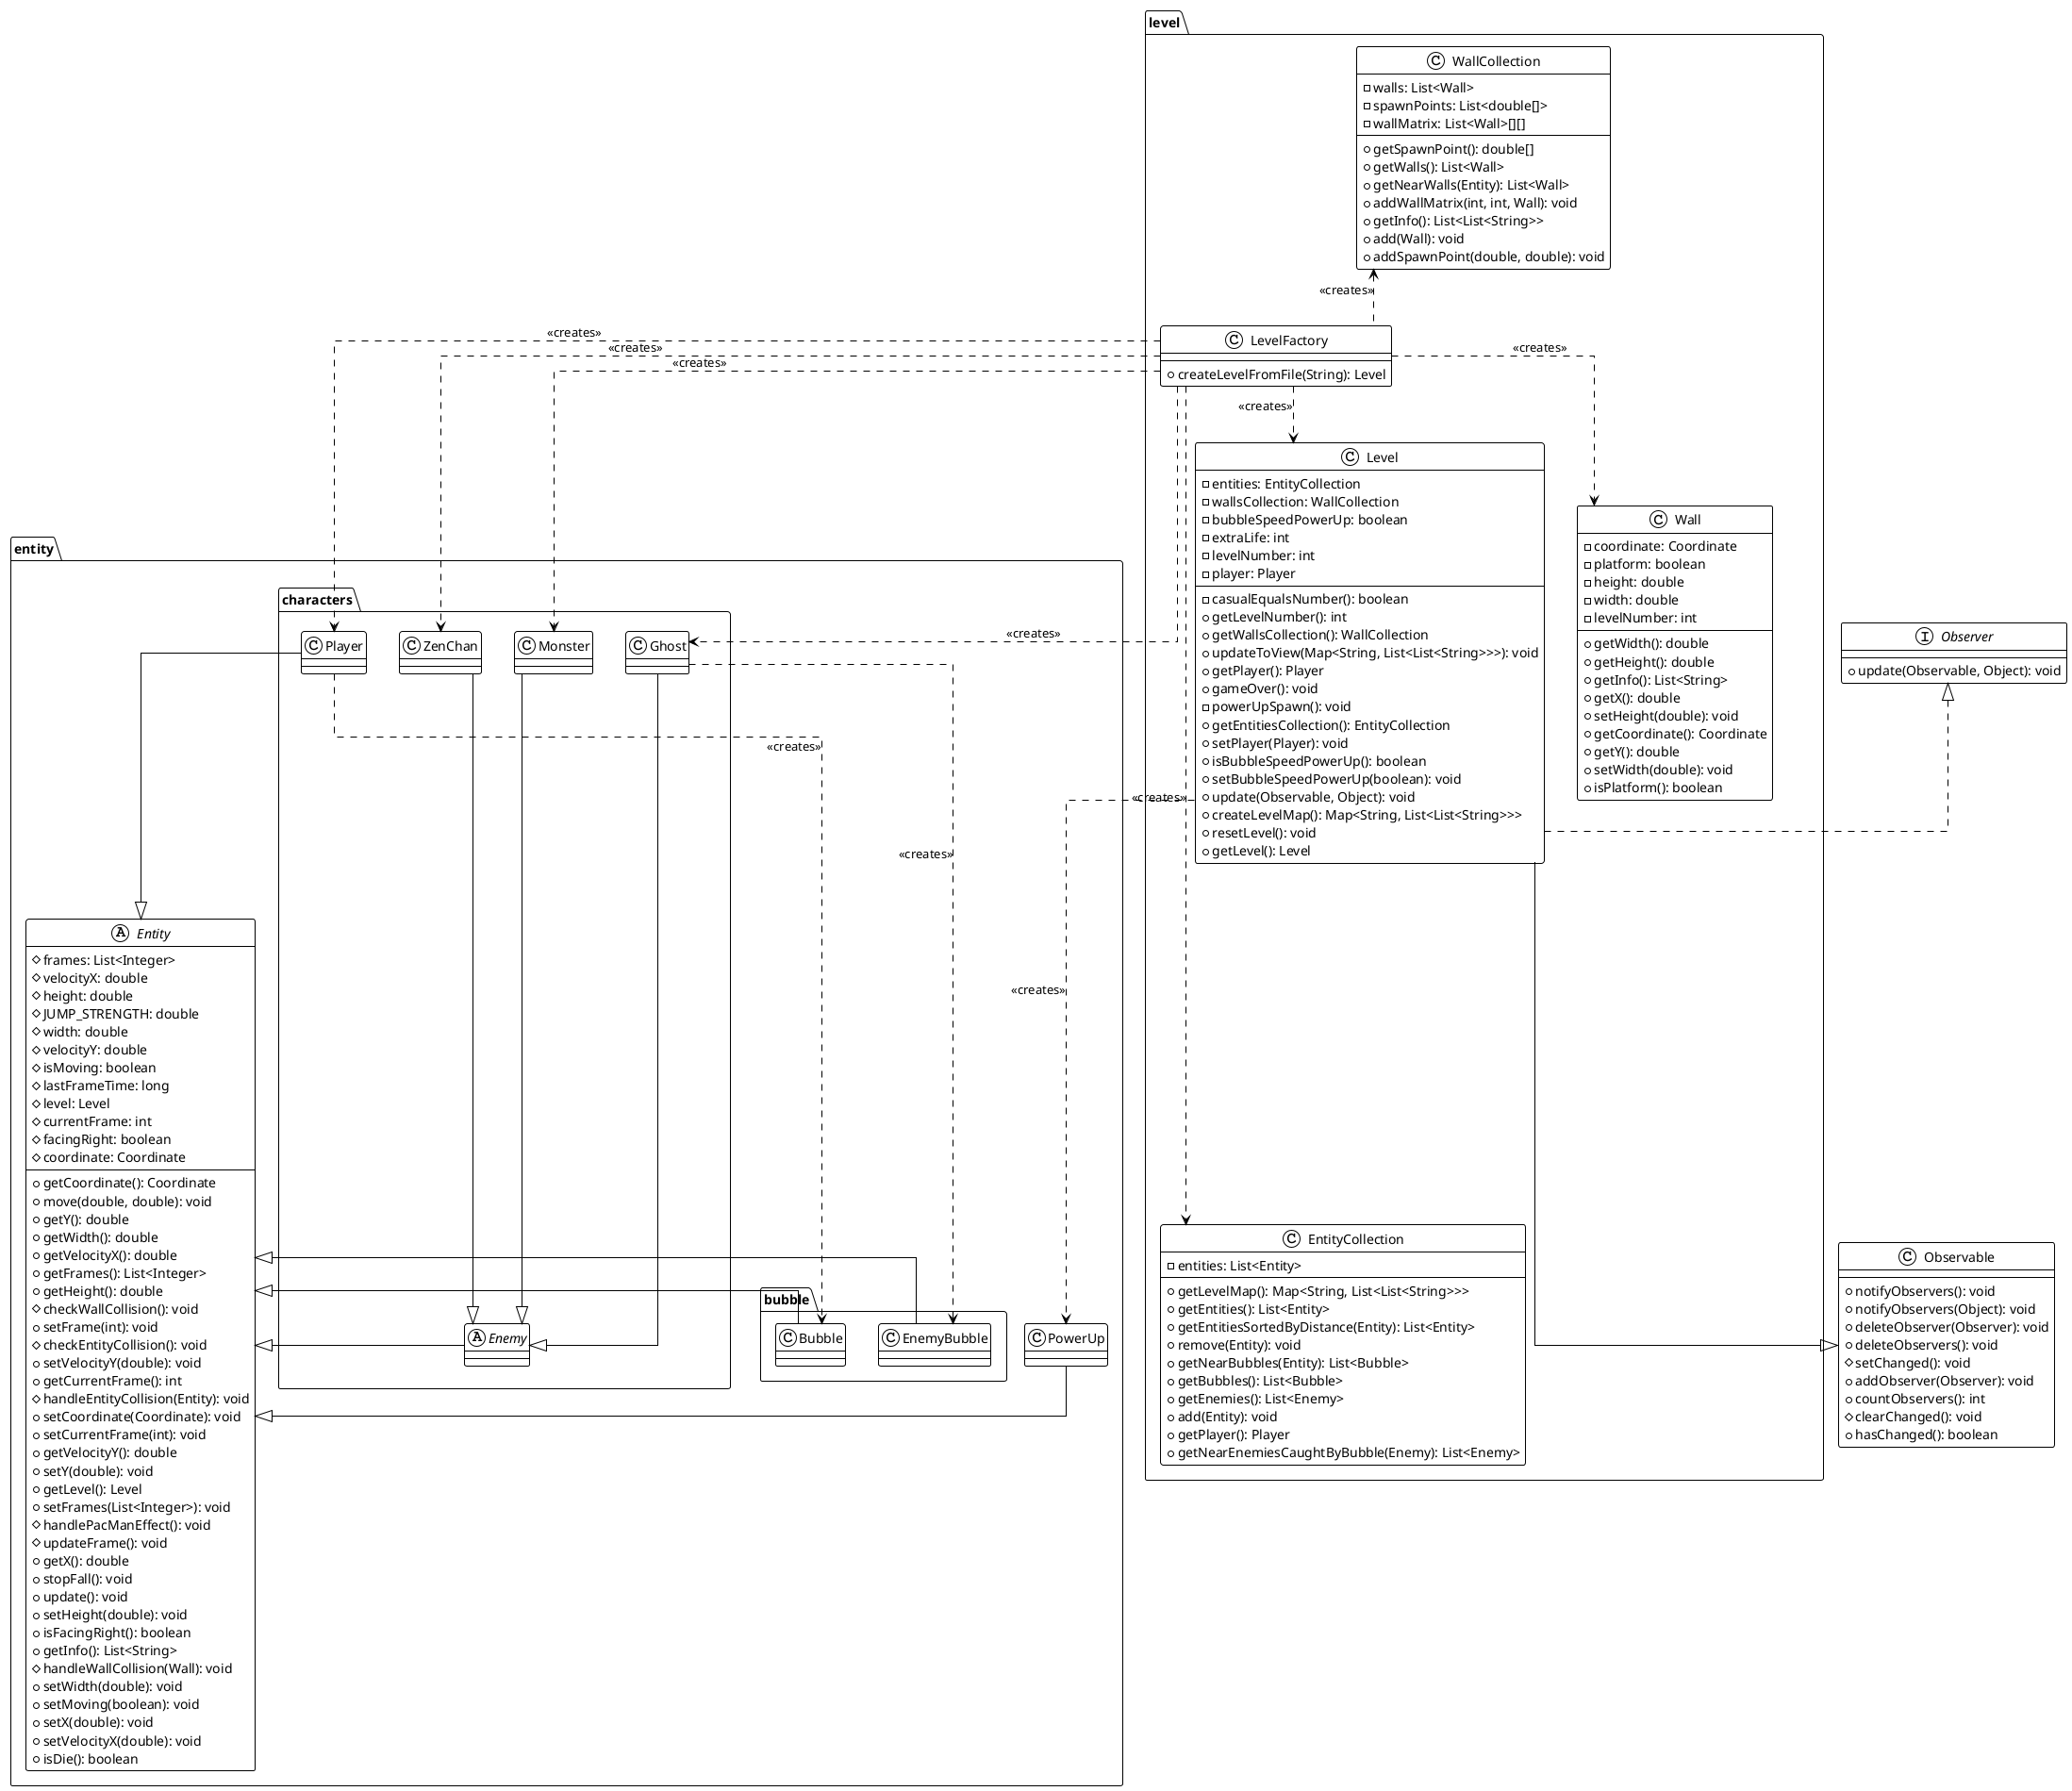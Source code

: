 @startuml

!theme plain
top to bottom direction
skinparam linetype ortho
skinparam groupInheritance true
class Observable {
  + notifyObservers(): void
  + notifyObservers(Object): void
  + deleteObserver(Observer): void
  + deleteObservers(): void
  # setChanged(): void
  + addObserver(Observer): void
  + countObservers(): int
  # clearChanged(): void
  + hasChanged(): boolean
}
interface Observer{
  + update(Observable, Object): void
}
package level{
        class EntityCollection {
          - entities: List<Entity>
          + getLevelMap(): Map<String, List<List<String>>>
          + getEntities(): List<Entity>
          + getEntitiesSortedByDistance(Entity): List<Entity>
          + remove(Entity): void
          + getNearBubbles(Entity): List<Bubble>
          + getBubbles(): List<Bubble>
          + getEnemies(): List<Enemy>
          + add(Entity): void
          + getPlayer(): Player
          + getNearEnemiesCaughtByBubble(Enemy): List<Enemy>
        }
        class Level {
          - entities: EntityCollection
          - wallsCollection: WallCollection
          - bubbleSpeedPowerUp: boolean
          - extraLife: int
          - levelNumber: int
          - player: Player
          - casualEqualsNumber(): boolean
          + getLevelNumber(): int
          + getWallsCollection(): WallCollection
          + updateToView(Map<String, List<List<String>>>): void
          + getPlayer(): Player
          + gameOver(): void
          - powerUpSpawn(): void
          + getEntitiesCollection(): EntityCollection
          + setPlayer(Player): void
          + isBubbleSpeedPowerUp(): boolean
          + setBubbleSpeedPowerUp(boolean): void
          + update(Observable, Object): void
          + createLevelMap(): Map<String, List<List<String>>>
          + resetLevel(): void
          + getLevel(): Level
        }

        class LevelFactory {
          + createLevelFromFile(String): Level
        }
        class Wall {
          - coordinate: Coordinate
          - platform: boolean
          - height: double
          - width: double
          - levelNumber: int
          + getWidth(): double
          + getHeight(): double
          + getInfo(): List<String>
          + getX(): double
          + setHeight(double): void
          + getCoordinate(): Coordinate
          + getY(): double
          + setWidth(double): void
          + isPlatform(): boolean
        }
        class WallCollection {
          - walls: List<Wall>
          - spawnPoints: List<double[]>
          - wallMatrix: List<Wall>[][]
          + getSpawnPoint(): double[]
          + getWalls(): List<Wall>
          + getNearWalls(Entity): List<Wall>
          + addWallMatrix(int, int, Wall): void
          + getInfo(): List<List<String>>
          + add(Wall): void
          + addSpawnPoint(double, double): void
        }
}
package entity{
    abstract class  Entity {
      # frames: List<Integer>
      # velocityX: double
      # height: double
      # JUMP_STRENGTH: double
      # width: double
      # velocityY: double
      # isMoving: boolean
      # lastFrameTime: long
      # level: Level
      # currentFrame: int
      # facingRight: boolean
      # coordinate: Coordinate
      + getCoordinate(): Coordinate
      + move(double, double): void
      + getY(): double
      + getWidth(): double
      + getVelocityX(): double
      + getFrames(): List<Integer>
      + getHeight(): double
      # checkWallCollision(): void
      + setFrame(int): void
      # checkEntityCollision(): void
      + setVelocityY(double): void
      + getCurrentFrame(): int
      # handleEntityCollision(Entity): void
      + setCoordinate(Coordinate): void
      + setCurrentFrame(int): void
      + getVelocityY(): double
      + setY(double): void
      + getLevel(): Level
      + setFrames(List<Integer>): void
      # handlePacManEffect(): void
      # updateFrame(): void
      + getX(): double
      + stopFall(): void
      + update(): void
      + setHeight(double): void
      + isFacingRight(): boolean
      + getInfo(): List<String>
      # handleWallCollision(Wall): void
      + setWidth(double): void
      + setMoving(boolean): void
      + setX(double): void
      + setVelocityX(double): void
      + isDie(): boolean
    }
        package characters{
                class Ghost{}
                class ZenChan{}
                class Monster{}
                abstract class Enemy{}
                class Player{}
         }
         class PowerUp{}
         package bubble{
                class Bubble{}
                class EnemyBubble{}
         }
 }
LevelFactory ..>Level  : <<creates>>
LevelFactory ..>Wall  : <<creates>>
LevelFactory .up.>WallCollection  : <<creates>>
LevelFactory .right>EntityCollection  : <<creates>>
LevelFactory ..>Player  : <<creates>>
LevelFactory ..>Ghost : <<creates>>
LevelFactory ..>ZenChan : <<creates>>
LevelFactory ..>Monster : <<creates>>
Entity <|-up- Player
Entity <|-right- Enemy
Entity <|-right- PowerUp
Entity <|-right- Bubble
Entity <|-right- EnemyBubble
Enemy <|-up- Ghost
Enemy <|-up- ZenChan
Enemy <|-up- Monster
Level  ..> PowerUp:<<creates>>
Player .down.> Bubble:<<creates>>
Ghost .down.> EnemyBubble:<<creates>>
Level --|> Observable
Level .|> Observer
WallCollection -[hidden]right-EntityCollection
Wall -[hidden]down-EntityCollection
characters -[hidden]down-EntityCollection
PowerUp -[hidden]up-EntityCollection




@enduml
